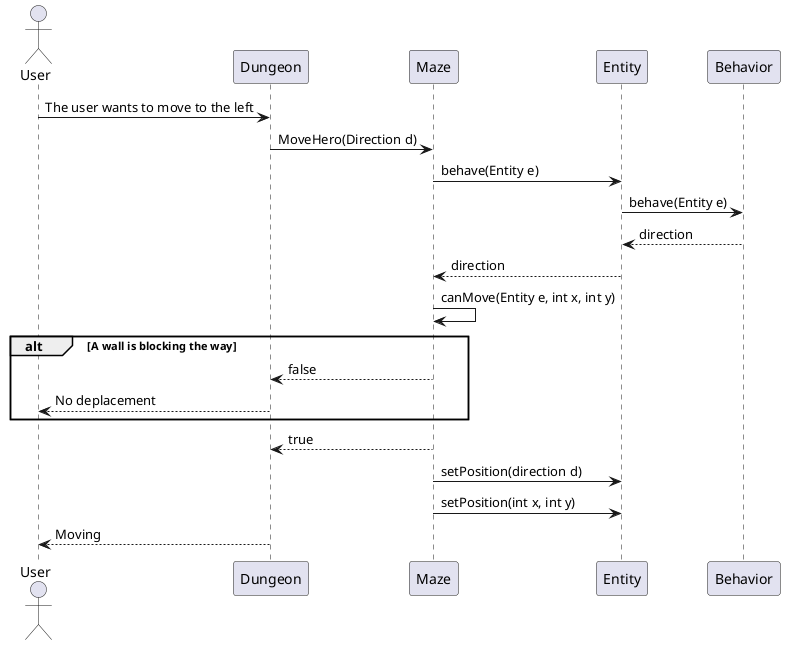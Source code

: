 @startuml
Actor User
User -> Dungeon : The user wants to move to the left
Dungeon -> Maze : MoveHero(Direction d)
Maze -> Entity : behave(Entity e)
Entity -> Behavior : behave(Entity e)
Behavior --> Entity : direction
Entity --> Maze : direction
Maze -> Maze : canMove(Entity e, int x, int y)
alt A wall is blocking the way
    Maze --> Dungeon : false
    Dungeon --> User : No deplacement
end
Maze --> Dungeon : true
Maze -> Entity : setPosition(direction d)
Maze -> Entity : setPosition(int x, int y)
Dungeon --> User : Moving
@enduml